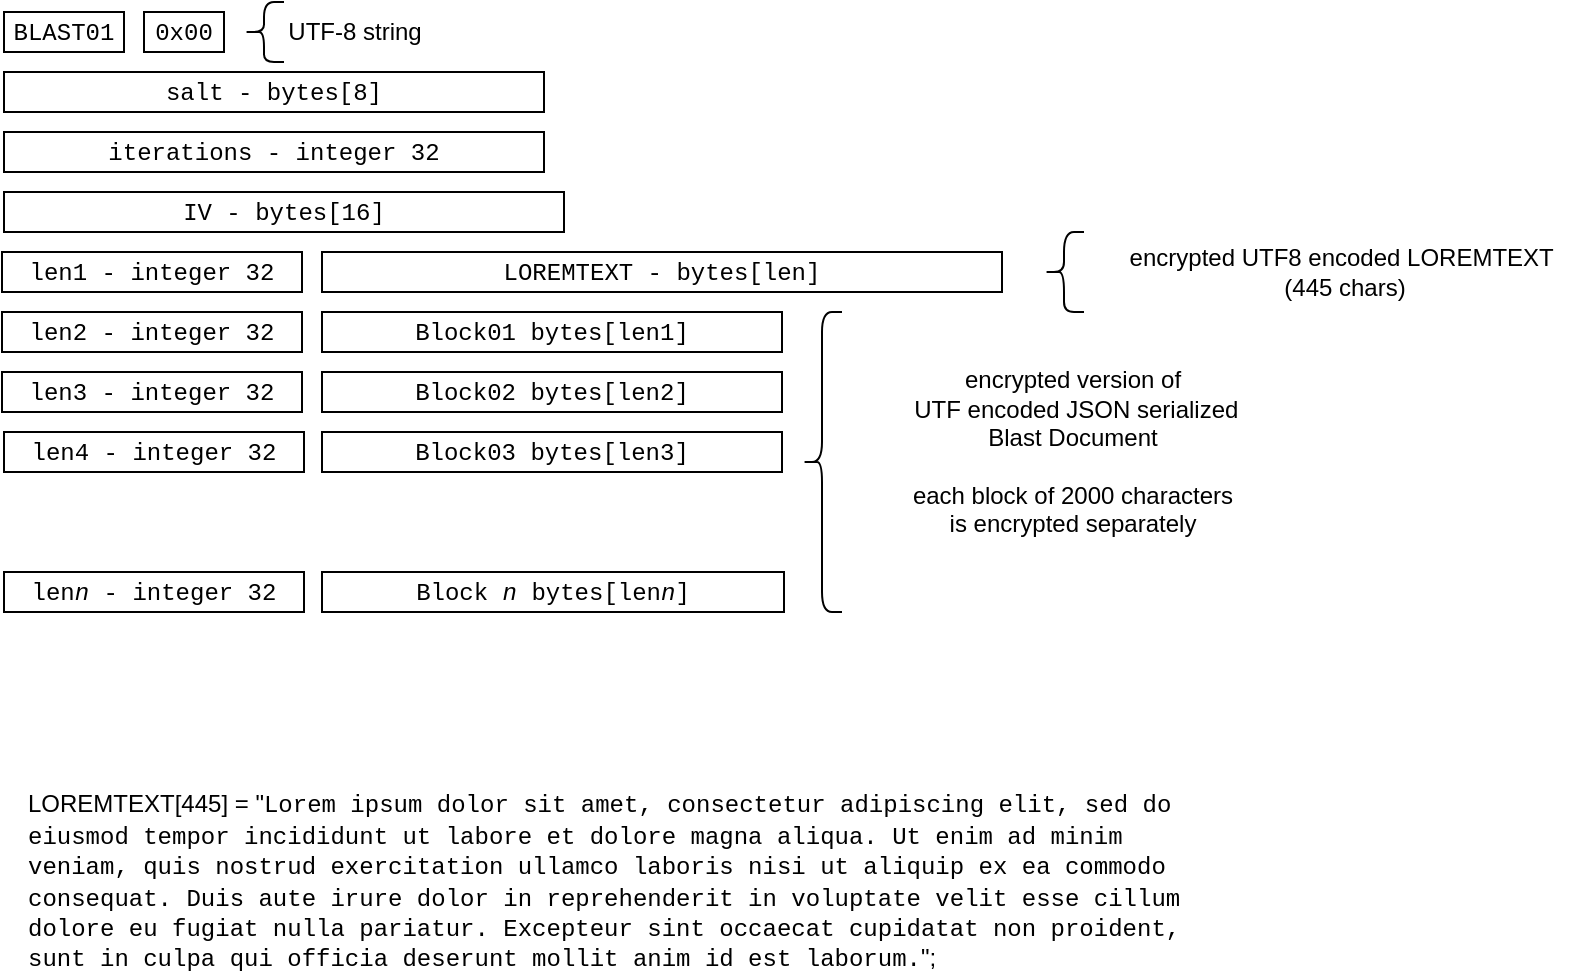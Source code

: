 <mxfile version="21.1.2" type="device">
  <diagram name="Page-1" id="aDaRlhhd4qUKt5GhqVCY">
    <mxGraphModel dx="845" dy="564" grid="1" gridSize="10" guides="1" tooltips="1" connect="1" arrows="1" fold="1" page="1" pageScale="1" pageWidth="827" pageHeight="1169" math="0" shadow="0">
      <root>
        <mxCell id="0" />
        <mxCell id="1" parent="0" />
        <mxCell id="OFQUt3sSmWvzci1TPOAl-1" value="&lt;font face=&quot;Courier New&quot;&gt;BLAST01&lt;/font&gt;" style="rounded=0;whiteSpace=wrap;html=1;" parent="1" vertex="1">
          <mxGeometry x="80" y="230" width="60" height="20" as="geometry" />
        </mxCell>
        <mxCell id="OFQUt3sSmWvzci1TPOAl-2" value="&lt;font face=&quot;Courier New&quot;&gt;0x00&lt;/font&gt;" style="rounded=0;whiteSpace=wrap;html=1;" parent="1" vertex="1">
          <mxGeometry x="150" y="230" width="40" height="20" as="geometry" />
        </mxCell>
        <mxCell id="OFQUt3sSmWvzci1TPOAl-4" value="&lt;br&gt;" style="shape=curlyBracket;whiteSpace=wrap;html=1;rounded=1;labelPosition=right;verticalLabelPosition=middle;align=left;verticalAlign=middle;size=0.5;" parent="1" vertex="1">
          <mxGeometry x="200" y="225" width="20" height="30" as="geometry" />
        </mxCell>
        <mxCell id="OFQUt3sSmWvzci1TPOAl-5" value="UTF-8 string" style="text;html=1;align=center;verticalAlign=middle;resizable=0;points=[];autosize=1;strokeColor=none;fillColor=none;" parent="1" vertex="1">
          <mxGeometry x="210" y="225" width="90" height="30" as="geometry" />
        </mxCell>
        <mxCell id="OFQUt3sSmWvzci1TPOAl-6" value="&lt;font face=&quot;Courier New&quot;&gt;IV - bytes[16]&lt;/font&gt;" style="rounded=0;whiteSpace=wrap;html=1;" parent="1" vertex="1">
          <mxGeometry x="80" y="320" width="280" height="20" as="geometry" />
        </mxCell>
        <mxCell id="OFQUt3sSmWvzci1TPOAl-7" value="&lt;font face=&quot;Courier New&quot;&gt;LOREMTEXT - bytes[len]&lt;/font&gt;" style="rounded=0;whiteSpace=wrap;html=1;align=center;" parent="1" vertex="1">
          <mxGeometry x="239" y="350" width="340" height="20" as="geometry" />
        </mxCell>
        <mxCell id="OFQUt3sSmWvzci1TPOAl-8" value="&lt;br&gt;" style="shape=curlyBracket;whiteSpace=wrap;html=1;rounded=1;labelPosition=right;verticalLabelPosition=middle;align=left;verticalAlign=middle;size=0.5;" parent="1" vertex="1">
          <mxGeometry x="600" y="340" width="20" height="40" as="geometry" />
        </mxCell>
        <mxCell id="OFQUt3sSmWvzci1TPOAl-9" value="encrypted UTF8 encoded LOREMTEXT&amp;nbsp; &lt;br&gt;(445 chars)" style="text;html=1;align=center;verticalAlign=middle;resizable=0;points=[];autosize=1;strokeColor=none;fillColor=none;" parent="1" vertex="1">
          <mxGeometry x="630" y="340" width="240" height="40" as="geometry" />
        </mxCell>
        <mxCell id="OFQUt3sSmWvzci1TPOAl-10" value="&lt;font face=&quot;Courier New&quot;&gt;Block01 bytes[len1]&lt;/font&gt;" style="rounded=0;whiteSpace=wrap;html=1;" parent="1" vertex="1">
          <mxGeometry x="239" y="380" width="230" height="20" as="geometry" />
        </mxCell>
        <mxCell id="OFQUt3sSmWvzci1TPOAl-11" value="&lt;font face=&quot;Courier New&quot;&gt;Block02 bytes[len2]&lt;/font&gt;" style="rounded=0;whiteSpace=wrap;html=1;" parent="1" vertex="1">
          <mxGeometry x="239" y="410" width="230" height="20" as="geometry" />
        </mxCell>
        <mxCell id="OFQUt3sSmWvzci1TPOAl-12" value="&lt;font face=&quot;Courier New&quot;&gt;Block03 bytes[len3]&lt;/font&gt;" style="rounded=0;whiteSpace=wrap;html=1;" parent="1" vertex="1">
          <mxGeometry x="239" y="440" width="230" height="20" as="geometry" />
        </mxCell>
        <mxCell id="OFQUt3sSmWvzci1TPOAl-13" value="&lt;font face=&quot;Courier New&quot;&gt;Block &lt;i&gt;n&lt;/i&gt; bytes[len&lt;i&gt;n&lt;/i&gt;]&lt;/font&gt;" style="rounded=0;whiteSpace=wrap;html=1;" parent="1" vertex="1">
          <mxGeometry x="239" y="510" width="231" height="20" as="geometry" />
        </mxCell>
        <mxCell id="OFQUt3sSmWvzci1TPOAl-14" value="&lt;br&gt;" style="shape=curlyBracket;whiteSpace=wrap;html=1;rounded=1;labelPosition=right;verticalLabelPosition=middle;align=left;verticalAlign=middle;size=0.5;" parent="1" vertex="1">
          <mxGeometry x="479" y="380" width="20" height="150" as="geometry" />
        </mxCell>
        <mxCell id="OFQUt3sSmWvzci1TPOAl-15" value="encrypted version of&lt;br&gt;&amp;nbsp;UTF encoded JSON serialized&lt;br&gt;Blast Document&lt;br&gt;&lt;br&gt;each block of 2000 characters&lt;br&gt;is encrypted separately" style="text;html=1;align=center;verticalAlign=middle;resizable=0;points=[];autosize=1;strokeColor=none;fillColor=none;" parent="1" vertex="1">
          <mxGeometry x="519" y="400" width="190" height="100" as="geometry" />
        </mxCell>
        <mxCell id="OFQUt3sSmWvzci1TPOAl-16" value="LOREMTEXT[445] = &quot;&lt;font face=&quot;Courier New&quot;&gt;Lorem ipsum dolor sit amet, consectetur adipiscing elit, sed do eiusmod tempor incididunt ut labore et dolore magna aliqua. Ut enim ad minim veniam, quis nostrud exercitation ullamco laboris nisi ut aliquip ex ea commodo consequat. Duis aute irure dolor in reprehenderit in voluptate velit esse cillum dolore eu fugiat nulla pariatur. Excepteur sint occaecat cupidatat non proident, sunt in culpa qui officia deserunt mollit anim id est laborum.&lt;/font&gt;&quot;;" style="text;html=1;strokeColor=none;fillColor=none;align=left;verticalAlign=middle;whiteSpace=wrap;rounded=0;" parent="1" vertex="1">
          <mxGeometry x="90" y="650" width="580" height="30" as="geometry" />
        </mxCell>
        <mxCell id="OFQUt3sSmWvzci1TPOAl-17" value="&lt;font face=&quot;Courier New&quot;&gt;salt - bytes[8]&lt;/font&gt;" style="rounded=0;whiteSpace=wrap;html=1;" parent="1" vertex="1">
          <mxGeometry x="80" y="260" width="270" height="20" as="geometry" />
        </mxCell>
        <mxCell id="OFQUt3sSmWvzci1TPOAl-18" value="&lt;font face=&quot;Courier New&quot;&gt;iterations - integer 32&lt;/font&gt;" style="rounded=0;whiteSpace=wrap;html=1;" parent="1" vertex="1">
          <mxGeometry x="80" y="290" width="270" height="20" as="geometry" />
        </mxCell>
        <mxCell id="-FGNjURSMcfOHDu5cxDl-1" value="&lt;font face=&quot;Courier New&quot;&gt;len1 - integer 32&lt;/font&gt;" style="rounded=0;whiteSpace=wrap;html=1;align=center;" parent="1" vertex="1">
          <mxGeometry x="79" y="350" width="150" height="20" as="geometry" />
        </mxCell>
        <mxCell id="-FGNjURSMcfOHDu5cxDl-2" value="&lt;font face=&quot;Courier New&quot;&gt;len2 - integer 32&lt;/font&gt;" style="rounded=0;whiteSpace=wrap;html=1;align=center;" parent="1" vertex="1">
          <mxGeometry x="79" y="380" width="150" height="20" as="geometry" />
        </mxCell>
        <mxCell id="-FGNjURSMcfOHDu5cxDl-3" value="&lt;font face=&quot;Courier New&quot;&gt;len3 - integer 32&lt;/font&gt;" style="rounded=0;whiteSpace=wrap;html=1;align=center;" parent="1" vertex="1">
          <mxGeometry x="79" y="410" width="150" height="20" as="geometry" />
        </mxCell>
        <mxCell id="-FGNjURSMcfOHDu5cxDl-4" value="&lt;font face=&quot;Courier New&quot;&gt;len4 - integer 32&lt;/font&gt;" style="rounded=0;whiteSpace=wrap;html=1;align=center;" parent="1" vertex="1">
          <mxGeometry x="80" y="440" width="150" height="20" as="geometry" />
        </mxCell>
        <mxCell id="-FGNjURSMcfOHDu5cxDl-5" value="&lt;font face=&quot;Courier New&quot;&gt;len&lt;i&gt;n&lt;/i&gt; - integer 32&lt;/font&gt;" style="rounded=0;whiteSpace=wrap;html=1;align=center;" parent="1" vertex="1">
          <mxGeometry x="80" y="510" width="150" height="20" as="geometry" />
        </mxCell>
      </root>
    </mxGraphModel>
  </diagram>
</mxfile>

